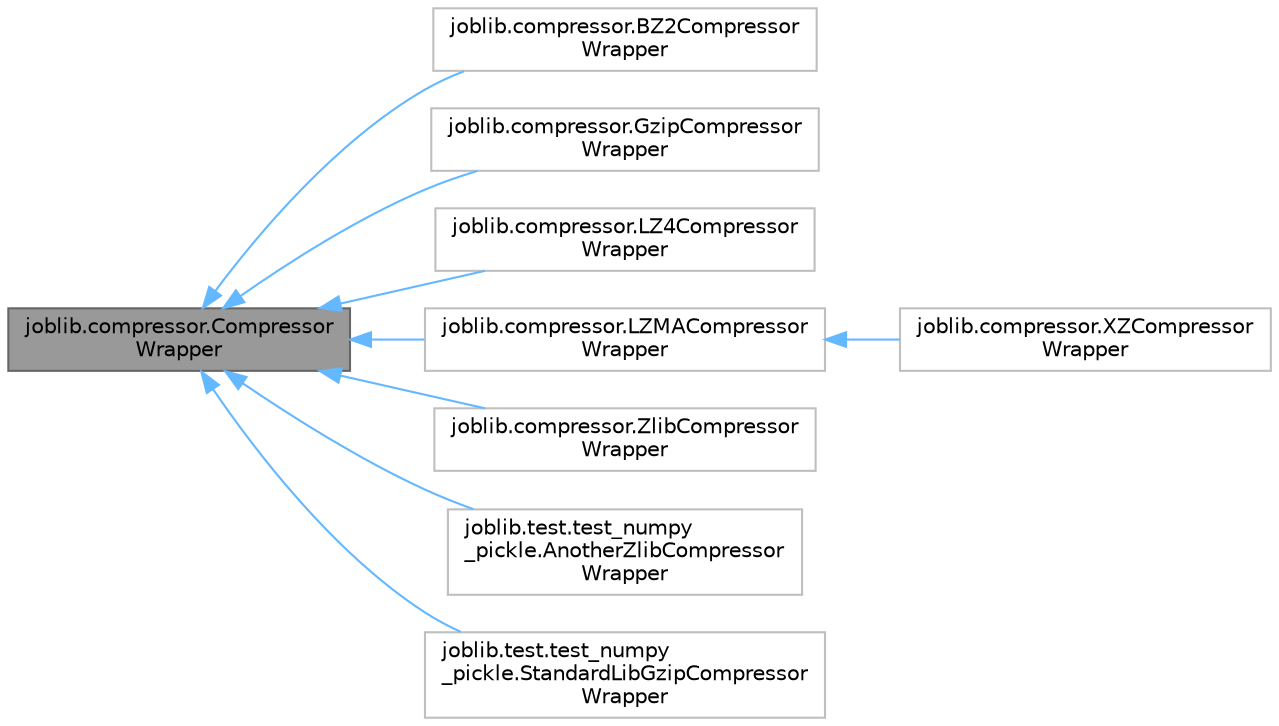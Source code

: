 digraph "joblib.compressor.CompressorWrapper"
{
 // LATEX_PDF_SIZE
  bgcolor="transparent";
  edge [fontname=Helvetica,fontsize=10,labelfontname=Helvetica,labelfontsize=10];
  node [fontname=Helvetica,fontsize=10,shape=box,height=0.2,width=0.4];
  rankdir="LR";
  Node1 [id="Node000001",label="joblib.compressor.Compressor\lWrapper",height=0.2,width=0.4,color="gray40", fillcolor="grey60", style="filled", fontcolor="black",tooltip=" "];
  Node1 -> Node2 [id="edge1_Node000001_Node000002",dir="back",color="steelblue1",style="solid",tooltip=" "];
  Node2 [id="Node000002",label="joblib.compressor.BZ2Compressor\lWrapper",height=0.2,width=0.4,color="grey75", fillcolor="white", style="filled",URL="$d9/d61/classjoblib_1_1compressor_1_1BZ2CompressorWrapper.html",tooltip=" "];
  Node1 -> Node3 [id="edge2_Node000001_Node000003",dir="back",color="steelblue1",style="solid",tooltip=" "];
  Node3 [id="Node000003",label="joblib.compressor.GzipCompressor\lWrapper",height=0.2,width=0.4,color="grey75", fillcolor="white", style="filled",URL="$db/d43/classjoblib_1_1compressor_1_1GzipCompressorWrapper.html",tooltip=" "];
  Node1 -> Node4 [id="edge3_Node000001_Node000004",dir="back",color="steelblue1",style="solid",tooltip=" "];
  Node4 [id="Node000004",label="joblib.compressor.LZ4Compressor\lWrapper",height=0.2,width=0.4,color="grey75", fillcolor="white", style="filled",URL="$d5/da7/classjoblib_1_1compressor_1_1LZ4CompressorWrapper.html",tooltip=" "];
  Node1 -> Node5 [id="edge4_Node000001_Node000005",dir="back",color="steelblue1",style="solid",tooltip=" "];
  Node5 [id="Node000005",label="joblib.compressor.LZMACompressor\lWrapper",height=0.2,width=0.4,color="grey75", fillcolor="white", style="filled",URL="$d9/de5/classjoblib_1_1compressor_1_1LZMACompressorWrapper.html",tooltip=" "];
  Node5 -> Node6 [id="edge5_Node000005_Node000006",dir="back",color="steelblue1",style="solid",tooltip=" "];
  Node6 [id="Node000006",label="joblib.compressor.XZCompressor\lWrapper",height=0.2,width=0.4,color="grey75", fillcolor="white", style="filled",URL="$df/db5/classjoblib_1_1compressor_1_1XZCompressorWrapper.html",tooltip=" "];
  Node1 -> Node7 [id="edge6_Node000001_Node000007",dir="back",color="steelblue1",style="solid",tooltip=" "];
  Node7 [id="Node000007",label="joblib.compressor.ZlibCompressor\lWrapper",height=0.2,width=0.4,color="grey75", fillcolor="white", style="filled",URL="$d4/dfc/classjoblib_1_1compressor_1_1ZlibCompressorWrapper.html",tooltip=" "];
  Node1 -> Node8 [id="edge7_Node000001_Node000008",dir="back",color="steelblue1",style="solid",tooltip=" "];
  Node8 [id="Node000008",label="joblib.test.test_numpy\l_pickle.AnotherZlibCompressor\lWrapper",height=0.2,width=0.4,color="grey75", fillcolor="white", style="filled",URL="$de/d80/classjoblib_1_1test_1_1test__numpy__pickle_1_1AnotherZlibCompressorWrapper.html",tooltip=" "];
  Node1 -> Node9 [id="edge8_Node000001_Node000009",dir="back",color="steelblue1",style="solid",tooltip=" "];
  Node9 [id="Node000009",label="joblib.test.test_numpy\l_pickle.StandardLibGzipCompressor\lWrapper",height=0.2,width=0.4,color="grey75", fillcolor="white", style="filled",URL="$d1/d35/classjoblib_1_1test_1_1test__numpy__pickle_1_1StandardLibGzipCompressorWrapper.html",tooltip=" "];
}
